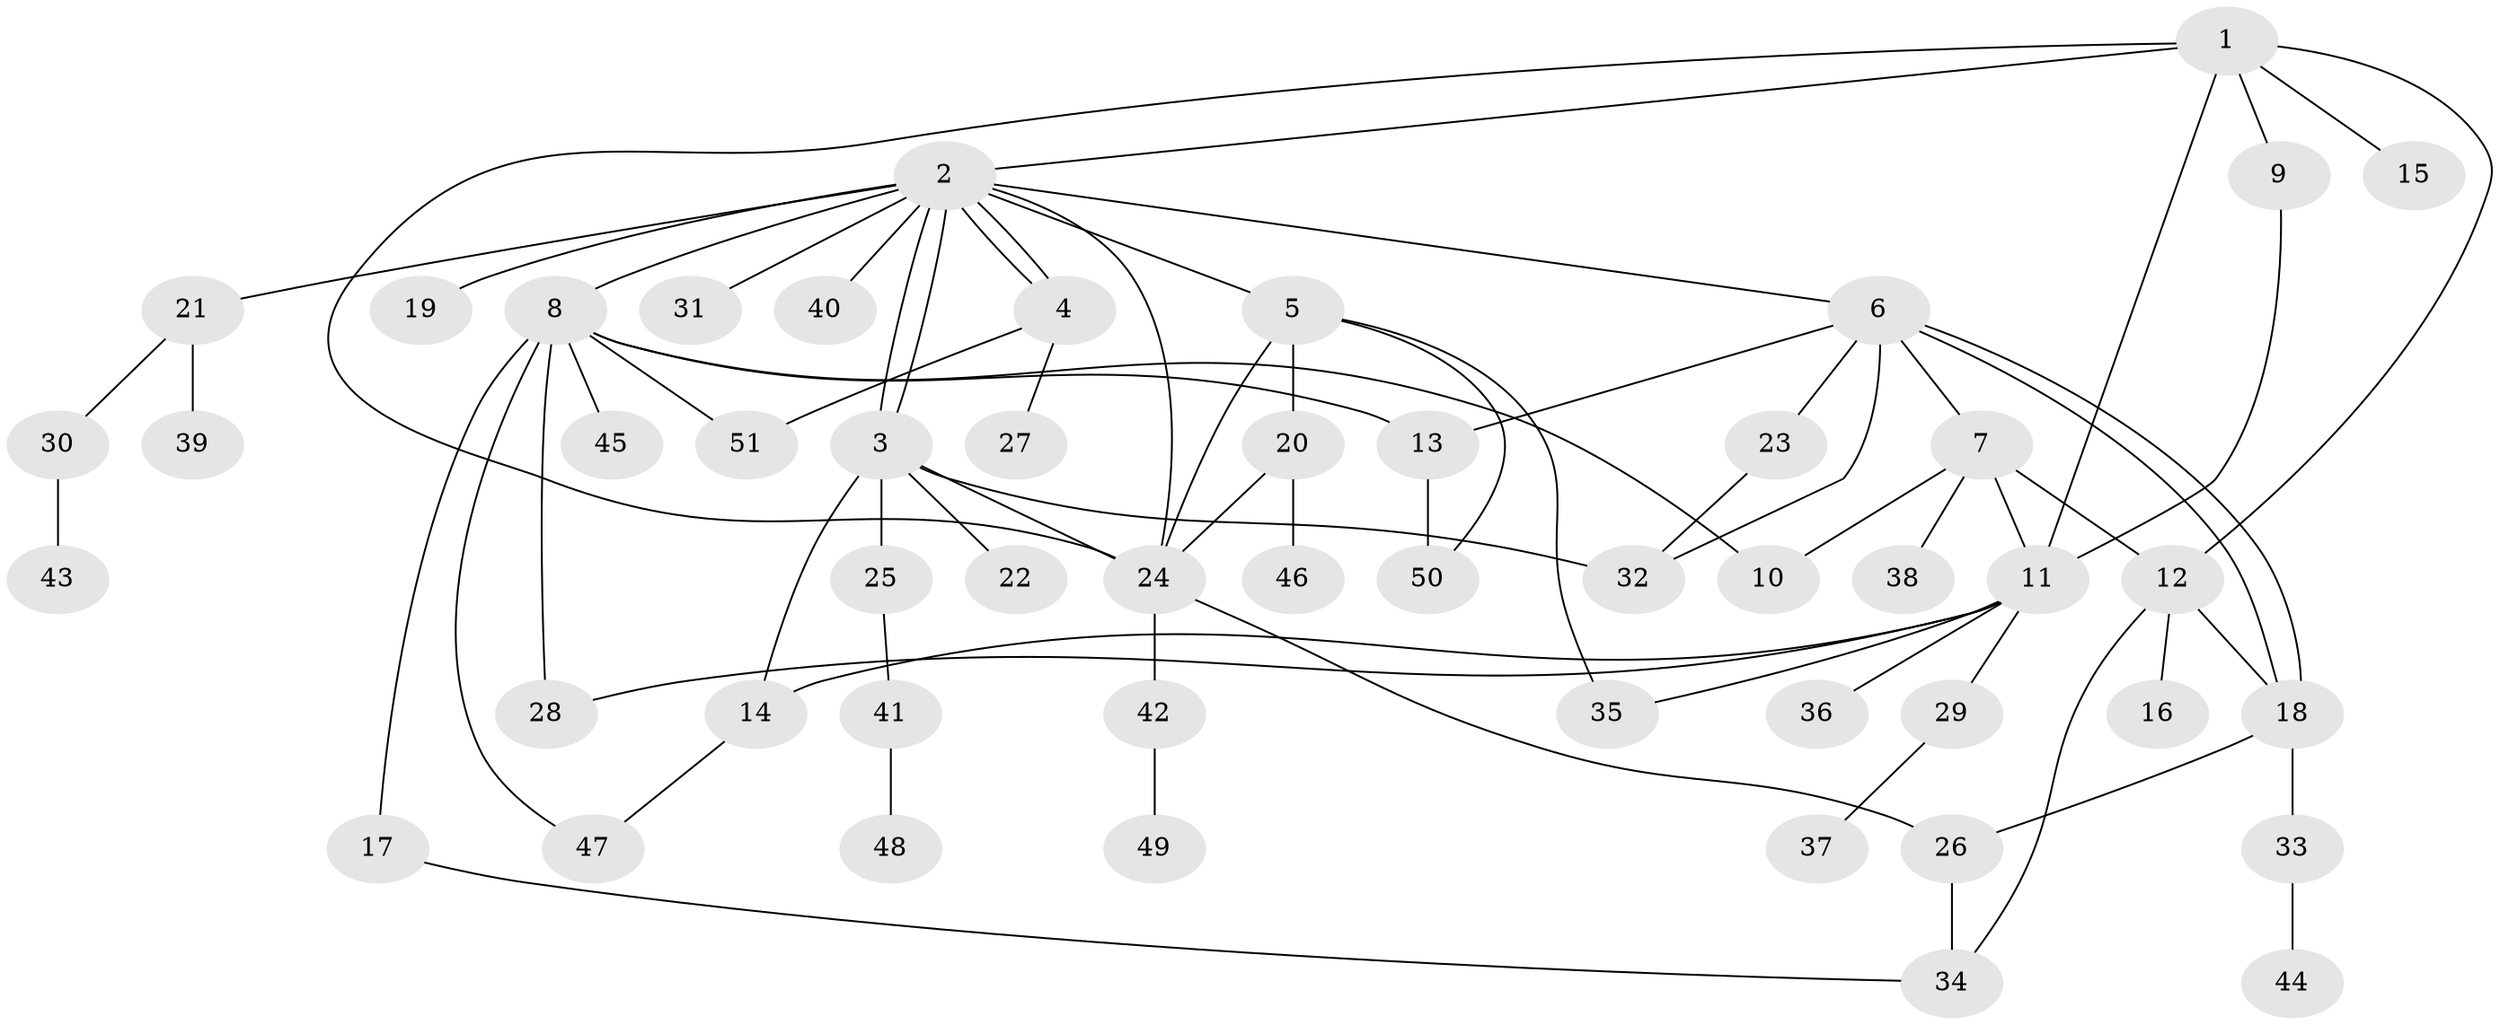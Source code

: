 // coarse degree distribution, {5: 0.12903225806451613, 10: 0.03225806451612903, 3: 0.16129032258064516, 6: 0.06451612903225806, 4: 0.03225806451612903, 9: 0.03225806451612903, 2: 0.0967741935483871, 1: 0.41935483870967744, 7: 0.03225806451612903}
// Generated by graph-tools (version 1.1) at 2025/50/03/04/25 22:50:34]
// undirected, 51 vertices, 74 edges
graph export_dot {
  node [color=gray90,style=filled];
  1;
  2;
  3;
  4;
  5;
  6;
  7;
  8;
  9;
  10;
  11;
  12;
  13;
  14;
  15;
  16;
  17;
  18;
  19;
  20;
  21;
  22;
  23;
  24;
  25;
  26;
  27;
  28;
  29;
  30;
  31;
  32;
  33;
  34;
  35;
  36;
  37;
  38;
  39;
  40;
  41;
  42;
  43;
  44;
  45;
  46;
  47;
  48;
  49;
  50;
  51;
  1 -- 2;
  1 -- 9;
  1 -- 11;
  1 -- 12;
  1 -- 15;
  1 -- 24;
  2 -- 3;
  2 -- 3;
  2 -- 4;
  2 -- 4;
  2 -- 5;
  2 -- 6;
  2 -- 8;
  2 -- 19;
  2 -- 21;
  2 -- 24;
  2 -- 31;
  2 -- 40;
  3 -- 14;
  3 -- 22;
  3 -- 24;
  3 -- 25;
  3 -- 32;
  4 -- 27;
  4 -- 51;
  5 -- 20;
  5 -- 24;
  5 -- 35;
  5 -- 50;
  6 -- 7;
  6 -- 13;
  6 -- 18;
  6 -- 18;
  6 -- 23;
  6 -- 32;
  7 -- 10;
  7 -- 11;
  7 -- 12;
  7 -- 38;
  8 -- 10;
  8 -- 13;
  8 -- 17;
  8 -- 28;
  8 -- 45;
  8 -- 47;
  8 -- 51;
  9 -- 11;
  11 -- 14;
  11 -- 28;
  11 -- 29;
  11 -- 35;
  11 -- 36;
  12 -- 16;
  12 -- 18;
  12 -- 34;
  13 -- 50;
  14 -- 47;
  17 -- 34;
  18 -- 26;
  18 -- 33;
  20 -- 24;
  20 -- 46;
  21 -- 30;
  21 -- 39;
  23 -- 32;
  24 -- 26;
  24 -- 42;
  25 -- 41;
  26 -- 34;
  29 -- 37;
  30 -- 43;
  33 -- 44;
  41 -- 48;
  42 -- 49;
}
